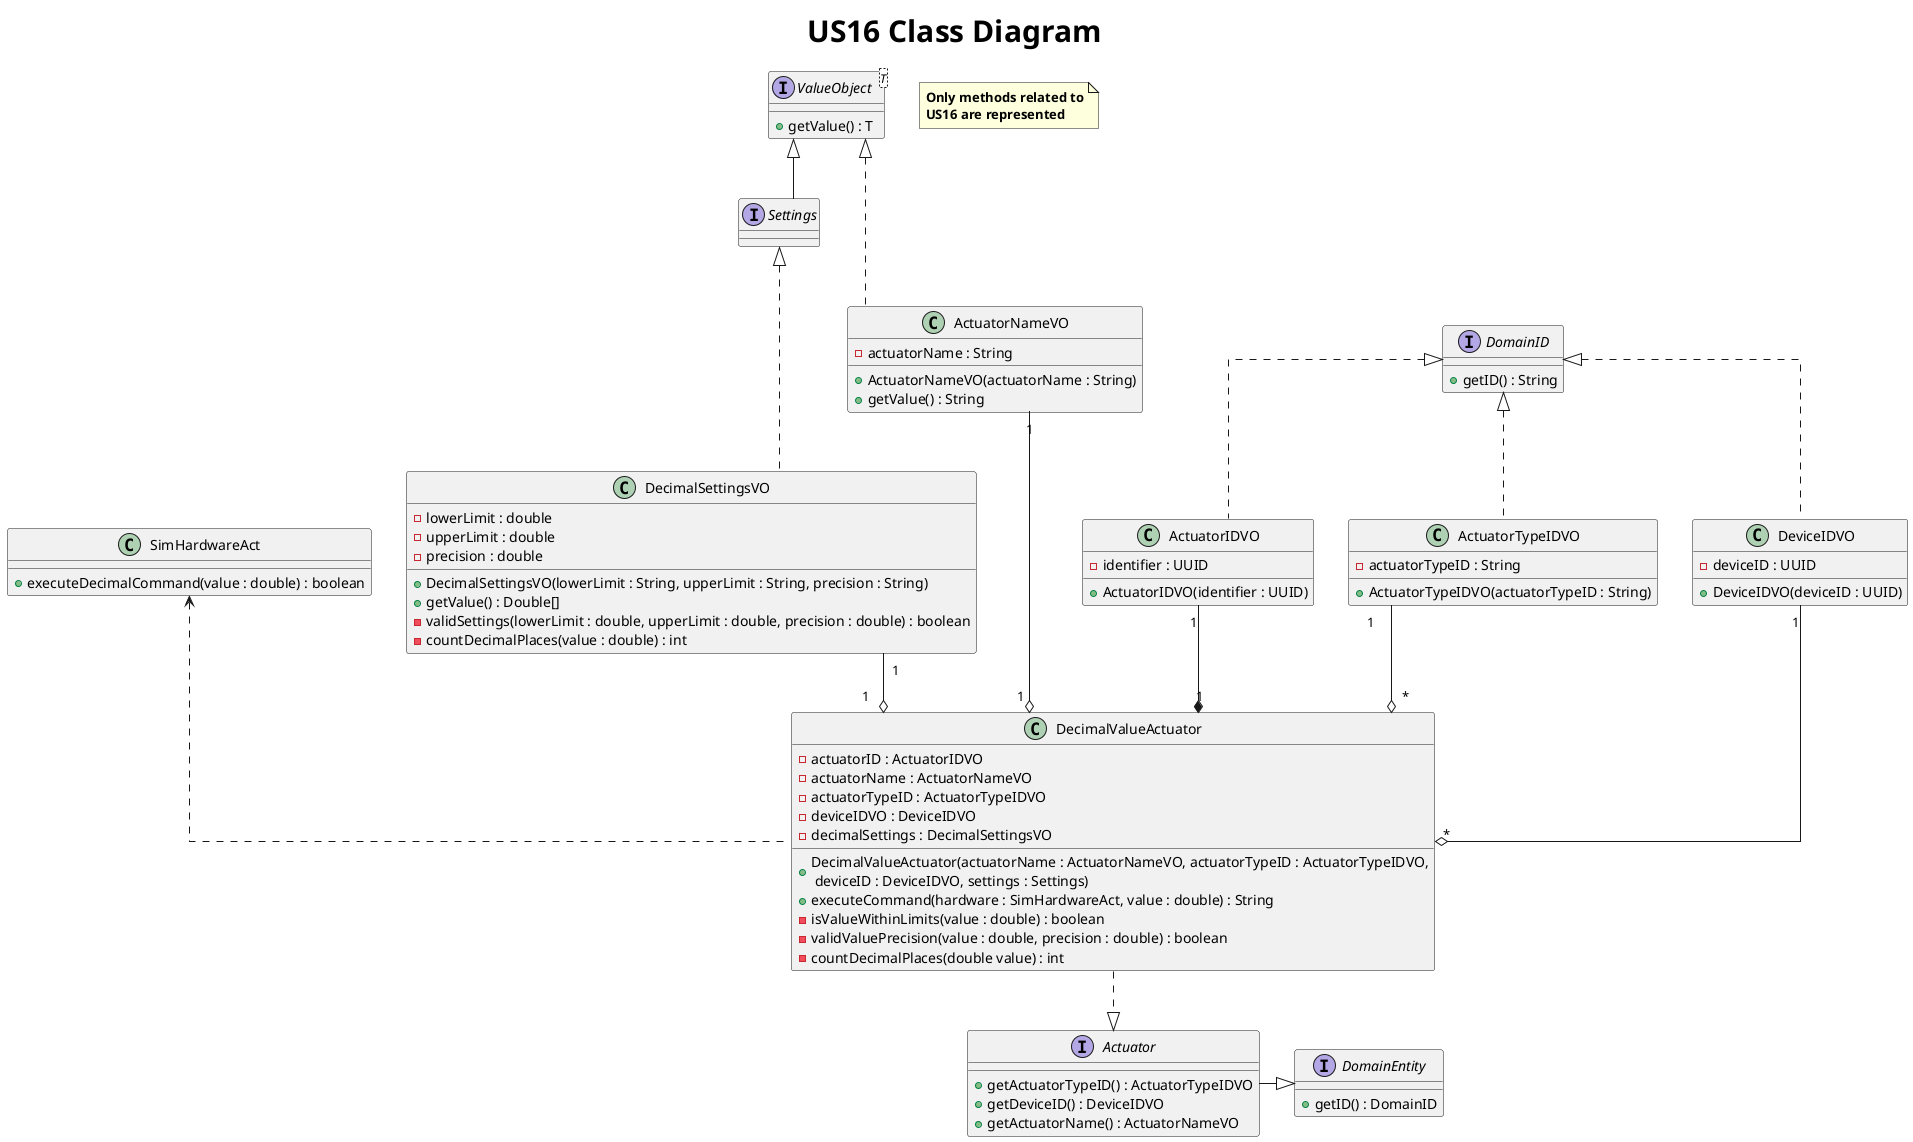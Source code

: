 @startuml
title <size: 30> US16 Class Diagram

note "<b>Only methods related to\n<b>US16 are represented" as 1

skinparam linetype ortho

interface Actuator {
    + getActuatorTypeID() : ActuatorTypeIDVO
    + getDeviceID() : DeviceIDVO
    + getActuatorName() : ActuatorNameVO
}

interface DomainEntity {
    + getID() : DomainID
}

interface DomainID {
    + getID() : String
}

interface ValueObject<T> {
    + getValue() : T
}

interface Settings {
}

class DecimalValueActuator {
    - actuatorID : ActuatorIDVO
    - actuatorName : ActuatorNameVO
    - actuatorTypeID : ActuatorTypeIDVO
    - deviceIDVO : DeviceIDVO
    - decimalSettings : DecimalSettingsVO

    + DecimalValueActuator(actuatorName : ActuatorNameVO, actuatorTypeID : ActuatorTypeIDVO,\n deviceID : DeviceIDVO, settings : Settings)
    + executeCommand(hardware : SimHardwareAct, value : double) : String
    - isValueWithinLimits(value : double) : boolean
    - validValuePrecision(value : double, precision : double) : boolean
    - countDecimalPlaces(double value) : int
}


class SimHardwareAct {
    + executeDecimalCommand(value : double) : boolean
}

class ActuatorNameVO {
    - actuatorName : String
    + ActuatorNameVO(actuatorName : String)
    + getValue() : String
}

class ActuatorIDVO {
    - identifier : UUID
    + ActuatorIDVO(identifier : UUID)
}

class ActuatorTypeIDVO {
    - actuatorTypeID : String
    + ActuatorTypeIDVO(actuatorTypeID : String)
}

class DeviceIDVO {
    - deviceID : UUID
    + DeviceIDVO(deviceID : UUID)
}

class DecimalSettingsVO {
    - lowerLimit : double
    - upperLimit : double
    - precision : double

    + DecimalSettingsVO(lowerLimit : String, upperLimit : String, precision : String)
    + getValue() : Double[]
    - validSettings(lowerLimit : double, upperLimit : double, precision : double) : boolean
    - countDecimalPlaces(value : double) : int
}

ValueObject <|-- Settings
DomainEntity <|-left- Actuator
Actuator <|.up. DecimalValueActuator
SimHardwareAct <.. DecimalValueActuator
ActuatorNameVO "1" --o "1" DecimalValueActuator
ActuatorIDVO "1" --* "1" DecimalValueActuator
ActuatorTypeIDVO "1" --o "*" DecimalValueActuator
DeviceIDVO "1" --o "*" DecimalValueActuator
DecimalSettingsVO "1" --o "1" DecimalValueActuator
ValueObject <|... ActuatorNameVO
Settings <|... DecimalSettingsVO
DomainID <|.. ActuatorIDVO
DomainID <|.. ActuatorTypeIDVO
DomainID <|.. DeviceIDVO
@enduml